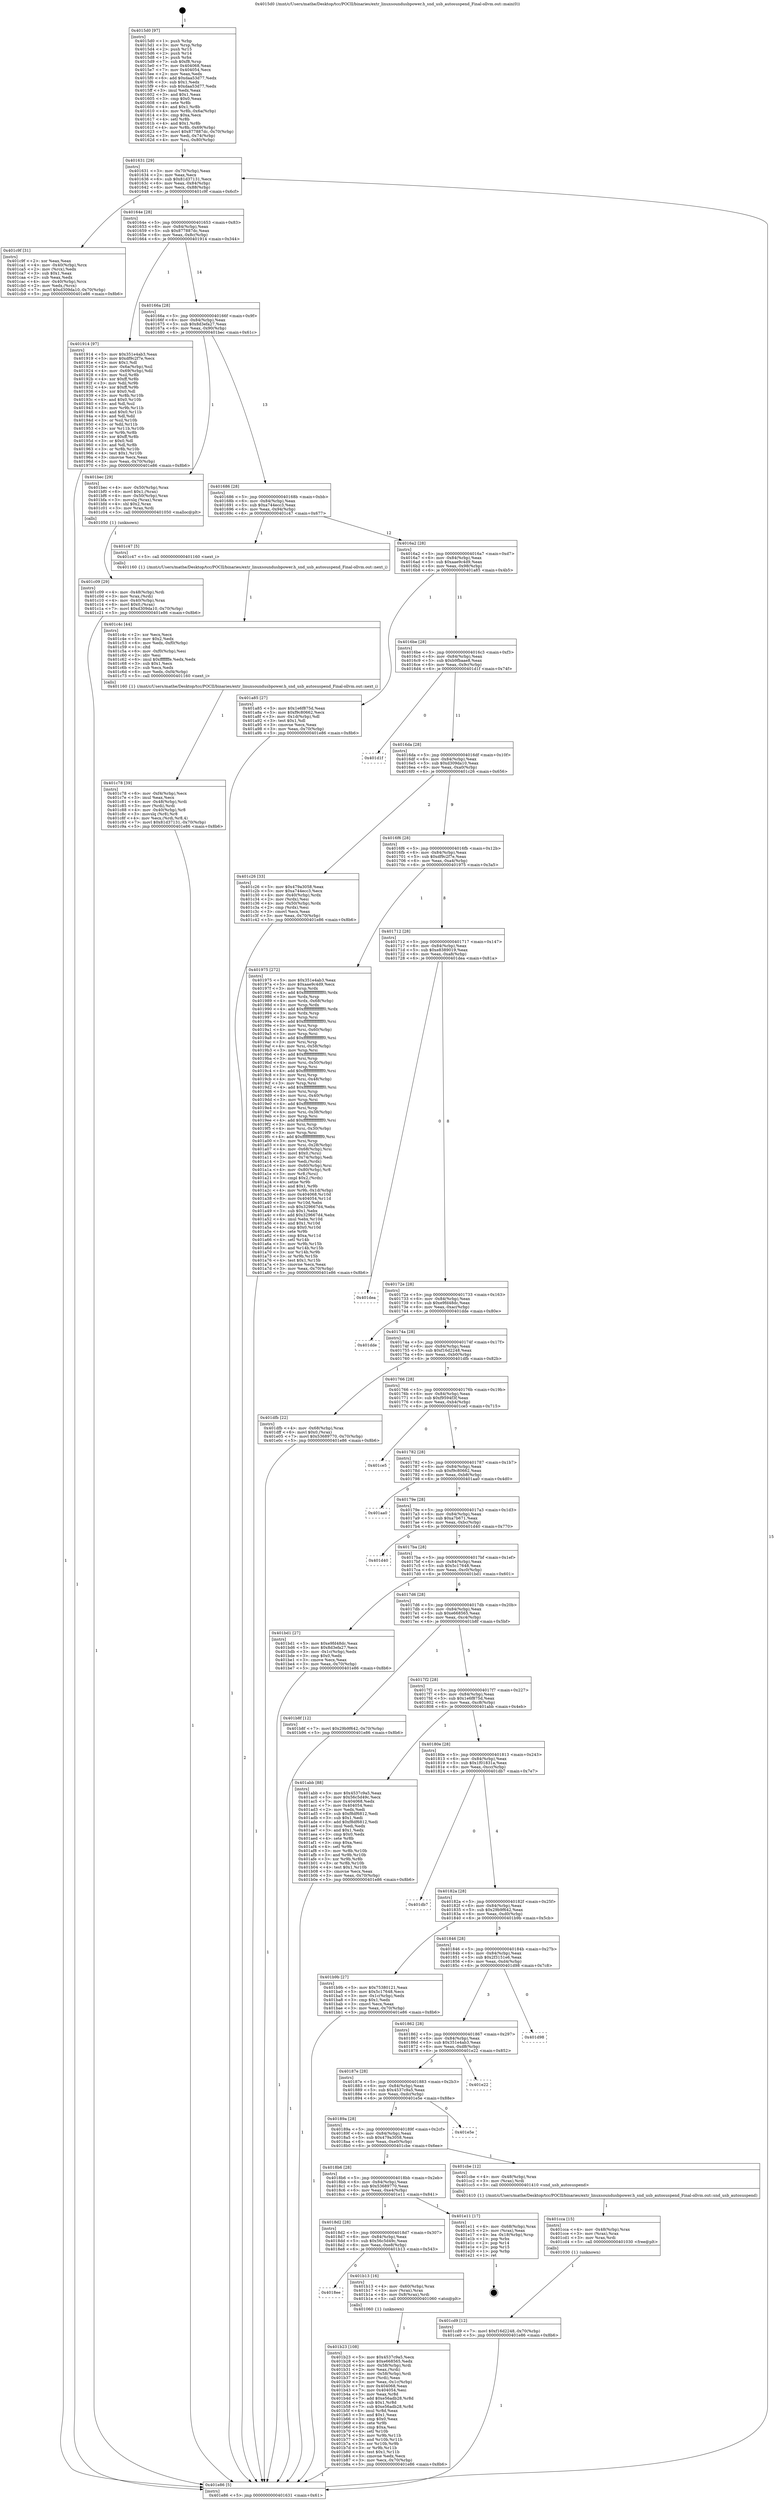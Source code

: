 digraph "0x4015d0" {
  label = "0x4015d0 (/mnt/c/Users/mathe/Desktop/tcc/POCII/binaries/extr_linuxsoundusbpower.h_snd_usb_autosuspend_Final-ollvm.out::main(0))"
  labelloc = "t"
  node[shape=record]

  Entry [label="",width=0.3,height=0.3,shape=circle,fillcolor=black,style=filled]
  "0x401631" [label="{
     0x401631 [29]\l
     | [instrs]\l
     &nbsp;&nbsp;0x401631 \<+3\>: mov -0x70(%rbp),%eax\l
     &nbsp;&nbsp;0x401634 \<+2\>: mov %eax,%ecx\l
     &nbsp;&nbsp;0x401636 \<+6\>: sub $0x81d37131,%ecx\l
     &nbsp;&nbsp;0x40163c \<+6\>: mov %eax,-0x84(%rbp)\l
     &nbsp;&nbsp;0x401642 \<+6\>: mov %ecx,-0x88(%rbp)\l
     &nbsp;&nbsp;0x401648 \<+6\>: je 0000000000401c9f \<main+0x6cf\>\l
  }"]
  "0x401c9f" [label="{
     0x401c9f [31]\l
     | [instrs]\l
     &nbsp;&nbsp;0x401c9f \<+2\>: xor %eax,%eax\l
     &nbsp;&nbsp;0x401ca1 \<+4\>: mov -0x40(%rbp),%rcx\l
     &nbsp;&nbsp;0x401ca5 \<+2\>: mov (%rcx),%edx\l
     &nbsp;&nbsp;0x401ca7 \<+3\>: sub $0x1,%eax\l
     &nbsp;&nbsp;0x401caa \<+2\>: sub %eax,%edx\l
     &nbsp;&nbsp;0x401cac \<+4\>: mov -0x40(%rbp),%rcx\l
     &nbsp;&nbsp;0x401cb0 \<+2\>: mov %edx,(%rcx)\l
     &nbsp;&nbsp;0x401cb2 \<+7\>: movl $0xd309da10,-0x70(%rbp)\l
     &nbsp;&nbsp;0x401cb9 \<+5\>: jmp 0000000000401e86 \<main+0x8b6\>\l
  }"]
  "0x40164e" [label="{
     0x40164e [28]\l
     | [instrs]\l
     &nbsp;&nbsp;0x40164e \<+5\>: jmp 0000000000401653 \<main+0x83\>\l
     &nbsp;&nbsp;0x401653 \<+6\>: mov -0x84(%rbp),%eax\l
     &nbsp;&nbsp;0x401659 \<+5\>: sub $0x877887dc,%eax\l
     &nbsp;&nbsp;0x40165e \<+6\>: mov %eax,-0x8c(%rbp)\l
     &nbsp;&nbsp;0x401664 \<+6\>: je 0000000000401914 \<main+0x344\>\l
  }"]
  Exit [label="",width=0.3,height=0.3,shape=circle,fillcolor=black,style=filled,peripheries=2]
  "0x401914" [label="{
     0x401914 [97]\l
     | [instrs]\l
     &nbsp;&nbsp;0x401914 \<+5\>: mov $0x351e4ab3,%eax\l
     &nbsp;&nbsp;0x401919 \<+5\>: mov $0xdf9c2f7e,%ecx\l
     &nbsp;&nbsp;0x40191e \<+2\>: mov $0x1,%dl\l
     &nbsp;&nbsp;0x401920 \<+4\>: mov -0x6a(%rbp),%sil\l
     &nbsp;&nbsp;0x401924 \<+4\>: mov -0x69(%rbp),%dil\l
     &nbsp;&nbsp;0x401928 \<+3\>: mov %sil,%r8b\l
     &nbsp;&nbsp;0x40192b \<+4\>: xor $0xff,%r8b\l
     &nbsp;&nbsp;0x40192f \<+3\>: mov %dil,%r9b\l
     &nbsp;&nbsp;0x401932 \<+4\>: xor $0xff,%r9b\l
     &nbsp;&nbsp;0x401936 \<+3\>: xor $0x0,%dl\l
     &nbsp;&nbsp;0x401939 \<+3\>: mov %r8b,%r10b\l
     &nbsp;&nbsp;0x40193c \<+4\>: and $0x0,%r10b\l
     &nbsp;&nbsp;0x401940 \<+3\>: and %dl,%sil\l
     &nbsp;&nbsp;0x401943 \<+3\>: mov %r9b,%r11b\l
     &nbsp;&nbsp;0x401946 \<+4\>: and $0x0,%r11b\l
     &nbsp;&nbsp;0x40194a \<+3\>: and %dl,%dil\l
     &nbsp;&nbsp;0x40194d \<+3\>: or %sil,%r10b\l
     &nbsp;&nbsp;0x401950 \<+3\>: or %dil,%r11b\l
     &nbsp;&nbsp;0x401953 \<+3\>: xor %r11b,%r10b\l
     &nbsp;&nbsp;0x401956 \<+3\>: or %r9b,%r8b\l
     &nbsp;&nbsp;0x401959 \<+4\>: xor $0xff,%r8b\l
     &nbsp;&nbsp;0x40195d \<+3\>: or $0x0,%dl\l
     &nbsp;&nbsp;0x401960 \<+3\>: and %dl,%r8b\l
     &nbsp;&nbsp;0x401963 \<+3\>: or %r8b,%r10b\l
     &nbsp;&nbsp;0x401966 \<+4\>: test $0x1,%r10b\l
     &nbsp;&nbsp;0x40196a \<+3\>: cmovne %ecx,%eax\l
     &nbsp;&nbsp;0x40196d \<+3\>: mov %eax,-0x70(%rbp)\l
     &nbsp;&nbsp;0x401970 \<+5\>: jmp 0000000000401e86 \<main+0x8b6\>\l
  }"]
  "0x40166a" [label="{
     0x40166a [28]\l
     | [instrs]\l
     &nbsp;&nbsp;0x40166a \<+5\>: jmp 000000000040166f \<main+0x9f\>\l
     &nbsp;&nbsp;0x40166f \<+6\>: mov -0x84(%rbp),%eax\l
     &nbsp;&nbsp;0x401675 \<+5\>: sub $0x8d3efa27,%eax\l
     &nbsp;&nbsp;0x40167a \<+6\>: mov %eax,-0x90(%rbp)\l
     &nbsp;&nbsp;0x401680 \<+6\>: je 0000000000401bec \<main+0x61c\>\l
  }"]
  "0x401e86" [label="{
     0x401e86 [5]\l
     | [instrs]\l
     &nbsp;&nbsp;0x401e86 \<+5\>: jmp 0000000000401631 \<main+0x61\>\l
  }"]
  "0x4015d0" [label="{
     0x4015d0 [97]\l
     | [instrs]\l
     &nbsp;&nbsp;0x4015d0 \<+1\>: push %rbp\l
     &nbsp;&nbsp;0x4015d1 \<+3\>: mov %rsp,%rbp\l
     &nbsp;&nbsp;0x4015d4 \<+2\>: push %r15\l
     &nbsp;&nbsp;0x4015d6 \<+2\>: push %r14\l
     &nbsp;&nbsp;0x4015d8 \<+1\>: push %rbx\l
     &nbsp;&nbsp;0x4015d9 \<+7\>: sub $0xf8,%rsp\l
     &nbsp;&nbsp;0x4015e0 \<+7\>: mov 0x404068,%eax\l
     &nbsp;&nbsp;0x4015e7 \<+7\>: mov 0x404054,%ecx\l
     &nbsp;&nbsp;0x4015ee \<+2\>: mov %eax,%edx\l
     &nbsp;&nbsp;0x4015f0 \<+6\>: add $0xdaa53d77,%edx\l
     &nbsp;&nbsp;0x4015f6 \<+3\>: sub $0x1,%edx\l
     &nbsp;&nbsp;0x4015f9 \<+6\>: sub $0xdaa53d77,%edx\l
     &nbsp;&nbsp;0x4015ff \<+3\>: imul %edx,%eax\l
     &nbsp;&nbsp;0x401602 \<+3\>: and $0x1,%eax\l
     &nbsp;&nbsp;0x401605 \<+3\>: cmp $0x0,%eax\l
     &nbsp;&nbsp;0x401608 \<+4\>: sete %r8b\l
     &nbsp;&nbsp;0x40160c \<+4\>: and $0x1,%r8b\l
     &nbsp;&nbsp;0x401610 \<+4\>: mov %r8b,-0x6a(%rbp)\l
     &nbsp;&nbsp;0x401614 \<+3\>: cmp $0xa,%ecx\l
     &nbsp;&nbsp;0x401617 \<+4\>: setl %r8b\l
     &nbsp;&nbsp;0x40161b \<+4\>: and $0x1,%r8b\l
     &nbsp;&nbsp;0x40161f \<+4\>: mov %r8b,-0x69(%rbp)\l
     &nbsp;&nbsp;0x401623 \<+7\>: movl $0x877887dc,-0x70(%rbp)\l
     &nbsp;&nbsp;0x40162a \<+3\>: mov %edi,-0x74(%rbp)\l
     &nbsp;&nbsp;0x40162d \<+4\>: mov %rsi,-0x80(%rbp)\l
  }"]
  "0x401cd9" [label="{
     0x401cd9 [12]\l
     | [instrs]\l
     &nbsp;&nbsp;0x401cd9 \<+7\>: movl $0xf16d2248,-0x70(%rbp)\l
     &nbsp;&nbsp;0x401ce0 \<+5\>: jmp 0000000000401e86 \<main+0x8b6\>\l
  }"]
  "0x401bec" [label="{
     0x401bec [29]\l
     | [instrs]\l
     &nbsp;&nbsp;0x401bec \<+4\>: mov -0x50(%rbp),%rax\l
     &nbsp;&nbsp;0x401bf0 \<+6\>: movl $0x1,(%rax)\l
     &nbsp;&nbsp;0x401bf6 \<+4\>: mov -0x50(%rbp),%rax\l
     &nbsp;&nbsp;0x401bfa \<+3\>: movslq (%rax),%rax\l
     &nbsp;&nbsp;0x401bfd \<+4\>: shl $0x2,%rax\l
     &nbsp;&nbsp;0x401c01 \<+3\>: mov %rax,%rdi\l
     &nbsp;&nbsp;0x401c04 \<+5\>: call 0000000000401050 \<malloc@plt\>\l
     | [calls]\l
     &nbsp;&nbsp;0x401050 \{1\} (unknown)\l
  }"]
  "0x401686" [label="{
     0x401686 [28]\l
     | [instrs]\l
     &nbsp;&nbsp;0x401686 \<+5\>: jmp 000000000040168b \<main+0xbb\>\l
     &nbsp;&nbsp;0x40168b \<+6\>: mov -0x84(%rbp),%eax\l
     &nbsp;&nbsp;0x401691 \<+5\>: sub $0xa744ecc3,%eax\l
     &nbsp;&nbsp;0x401696 \<+6\>: mov %eax,-0x94(%rbp)\l
     &nbsp;&nbsp;0x40169c \<+6\>: je 0000000000401c47 \<main+0x677\>\l
  }"]
  "0x401cca" [label="{
     0x401cca [15]\l
     | [instrs]\l
     &nbsp;&nbsp;0x401cca \<+4\>: mov -0x48(%rbp),%rax\l
     &nbsp;&nbsp;0x401cce \<+3\>: mov (%rax),%rax\l
     &nbsp;&nbsp;0x401cd1 \<+3\>: mov %rax,%rdi\l
     &nbsp;&nbsp;0x401cd4 \<+5\>: call 0000000000401030 \<free@plt\>\l
     | [calls]\l
     &nbsp;&nbsp;0x401030 \{1\} (unknown)\l
  }"]
  "0x401c47" [label="{
     0x401c47 [5]\l
     | [instrs]\l
     &nbsp;&nbsp;0x401c47 \<+5\>: call 0000000000401160 \<next_i\>\l
     | [calls]\l
     &nbsp;&nbsp;0x401160 \{1\} (/mnt/c/Users/mathe/Desktop/tcc/POCII/binaries/extr_linuxsoundusbpower.h_snd_usb_autosuspend_Final-ollvm.out::next_i)\l
  }"]
  "0x4016a2" [label="{
     0x4016a2 [28]\l
     | [instrs]\l
     &nbsp;&nbsp;0x4016a2 \<+5\>: jmp 00000000004016a7 \<main+0xd7\>\l
     &nbsp;&nbsp;0x4016a7 \<+6\>: mov -0x84(%rbp),%eax\l
     &nbsp;&nbsp;0x4016ad \<+5\>: sub $0xaae9c4d9,%eax\l
     &nbsp;&nbsp;0x4016b2 \<+6\>: mov %eax,-0x98(%rbp)\l
     &nbsp;&nbsp;0x4016b8 \<+6\>: je 0000000000401a85 \<main+0x4b5\>\l
  }"]
  "0x401c78" [label="{
     0x401c78 [39]\l
     | [instrs]\l
     &nbsp;&nbsp;0x401c78 \<+6\>: mov -0xf4(%rbp),%ecx\l
     &nbsp;&nbsp;0x401c7e \<+3\>: imul %eax,%ecx\l
     &nbsp;&nbsp;0x401c81 \<+4\>: mov -0x48(%rbp),%rdi\l
     &nbsp;&nbsp;0x401c85 \<+3\>: mov (%rdi),%rdi\l
     &nbsp;&nbsp;0x401c88 \<+4\>: mov -0x40(%rbp),%r8\l
     &nbsp;&nbsp;0x401c8c \<+3\>: movslq (%r8),%r8\l
     &nbsp;&nbsp;0x401c8f \<+4\>: mov %ecx,(%rdi,%r8,4)\l
     &nbsp;&nbsp;0x401c93 \<+7\>: movl $0x81d37131,-0x70(%rbp)\l
     &nbsp;&nbsp;0x401c9a \<+5\>: jmp 0000000000401e86 \<main+0x8b6\>\l
  }"]
  "0x401a85" [label="{
     0x401a85 [27]\l
     | [instrs]\l
     &nbsp;&nbsp;0x401a85 \<+5\>: mov $0x1e6f875d,%eax\l
     &nbsp;&nbsp;0x401a8a \<+5\>: mov $0xf9c80662,%ecx\l
     &nbsp;&nbsp;0x401a8f \<+3\>: mov -0x1d(%rbp),%dl\l
     &nbsp;&nbsp;0x401a92 \<+3\>: test $0x1,%dl\l
     &nbsp;&nbsp;0x401a95 \<+3\>: cmovne %ecx,%eax\l
     &nbsp;&nbsp;0x401a98 \<+3\>: mov %eax,-0x70(%rbp)\l
     &nbsp;&nbsp;0x401a9b \<+5\>: jmp 0000000000401e86 \<main+0x8b6\>\l
  }"]
  "0x4016be" [label="{
     0x4016be [28]\l
     | [instrs]\l
     &nbsp;&nbsp;0x4016be \<+5\>: jmp 00000000004016c3 \<main+0xf3\>\l
     &nbsp;&nbsp;0x4016c3 \<+6\>: mov -0x84(%rbp),%eax\l
     &nbsp;&nbsp;0x4016c9 \<+5\>: sub $0xb9fbaae8,%eax\l
     &nbsp;&nbsp;0x4016ce \<+6\>: mov %eax,-0x9c(%rbp)\l
     &nbsp;&nbsp;0x4016d4 \<+6\>: je 0000000000401d1f \<main+0x74f\>\l
  }"]
  "0x401c4c" [label="{
     0x401c4c [44]\l
     | [instrs]\l
     &nbsp;&nbsp;0x401c4c \<+2\>: xor %ecx,%ecx\l
     &nbsp;&nbsp;0x401c4e \<+5\>: mov $0x2,%edx\l
     &nbsp;&nbsp;0x401c53 \<+6\>: mov %edx,-0xf0(%rbp)\l
     &nbsp;&nbsp;0x401c59 \<+1\>: cltd\l
     &nbsp;&nbsp;0x401c5a \<+6\>: mov -0xf0(%rbp),%esi\l
     &nbsp;&nbsp;0x401c60 \<+2\>: idiv %esi\l
     &nbsp;&nbsp;0x401c62 \<+6\>: imul $0xfffffffe,%edx,%edx\l
     &nbsp;&nbsp;0x401c68 \<+3\>: sub $0x1,%ecx\l
     &nbsp;&nbsp;0x401c6b \<+2\>: sub %ecx,%edx\l
     &nbsp;&nbsp;0x401c6d \<+6\>: mov %edx,-0xf4(%rbp)\l
     &nbsp;&nbsp;0x401c73 \<+5\>: call 0000000000401160 \<next_i\>\l
     | [calls]\l
     &nbsp;&nbsp;0x401160 \{1\} (/mnt/c/Users/mathe/Desktop/tcc/POCII/binaries/extr_linuxsoundusbpower.h_snd_usb_autosuspend_Final-ollvm.out::next_i)\l
  }"]
  "0x401d1f" [label="{
     0x401d1f\l
  }", style=dashed]
  "0x4016da" [label="{
     0x4016da [28]\l
     | [instrs]\l
     &nbsp;&nbsp;0x4016da \<+5\>: jmp 00000000004016df \<main+0x10f\>\l
     &nbsp;&nbsp;0x4016df \<+6\>: mov -0x84(%rbp),%eax\l
     &nbsp;&nbsp;0x4016e5 \<+5\>: sub $0xd309da10,%eax\l
     &nbsp;&nbsp;0x4016ea \<+6\>: mov %eax,-0xa0(%rbp)\l
     &nbsp;&nbsp;0x4016f0 \<+6\>: je 0000000000401c26 \<main+0x656\>\l
  }"]
  "0x401c09" [label="{
     0x401c09 [29]\l
     | [instrs]\l
     &nbsp;&nbsp;0x401c09 \<+4\>: mov -0x48(%rbp),%rdi\l
     &nbsp;&nbsp;0x401c0d \<+3\>: mov %rax,(%rdi)\l
     &nbsp;&nbsp;0x401c10 \<+4\>: mov -0x40(%rbp),%rax\l
     &nbsp;&nbsp;0x401c14 \<+6\>: movl $0x0,(%rax)\l
     &nbsp;&nbsp;0x401c1a \<+7\>: movl $0xd309da10,-0x70(%rbp)\l
     &nbsp;&nbsp;0x401c21 \<+5\>: jmp 0000000000401e86 \<main+0x8b6\>\l
  }"]
  "0x401c26" [label="{
     0x401c26 [33]\l
     | [instrs]\l
     &nbsp;&nbsp;0x401c26 \<+5\>: mov $0x479a3058,%eax\l
     &nbsp;&nbsp;0x401c2b \<+5\>: mov $0xa744ecc3,%ecx\l
     &nbsp;&nbsp;0x401c30 \<+4\>: mov -0x40(%rbp),%rdx\l
     &nbsp;&nbsp;0x401c34 \<+2\>: mov (%rdx),%esi\l
     &nbsp;&nbsp;0x401c36 \<+4\>: mov -0x50(%rbp),%rdx\l
     &nbsp;&nbsp;0x401c3a \<+2\>: cmp (%rdx),%esi\l
     &nbsp;&nbsp;0x401c3c \<+3\>: cmovl %ecx,%eax\l
     &nbsp;&nbsp;0x401c3f \<+3\>: mov %eax,-0x70(%rbp)\l
     &nbsp;&nbsp;0x401c42 \<+5\>: jmp 0000000000401e86 \<main+0x8b6\>\l
  }"]
  "0x4016f6" [label="{
     0x4016f6 [28]\l
     | [instrs]\l
     &nbsp;&nbsp;0x4016f6 \<+5\>: jmp 00000000004016fb \<main+0x12b\>\l
     &nbsp;&nbsp;0x4016fb \<+6\>: mov -0x84(%rbp),%eax\l
     &nbsp;&nbsp;0x401701 \<+5\>: sub $0xdf9c2f7e,%eax\l
     &nbsp;&nbsp;0x401706 \<+6\>: mov %eax,-0xa4(%rbp)\l
     &nbsp;&nbsp;0x40170c \<+6\>: je 0000000000401975 \<main+0x3a5\>\l
  }"]
  "0x401b23" [label="{
     0x401b23 [108]\l
     | [instrs]\l
     &nbsp;&nbsp;0x401b23 \<+5\>: mov $0x4537c9a5,%ecx\l
     &nbsp;&nbsp;0x401b28 \<+5\>: mov $0xe668565,%edx\l
     &nbsp;&nbsp;0x401b2d \<+4\>: mov -0x58(%rbp),%rdi\l
     &nbsp;&nbsp;0x401b31 \<+2\>: mov %eax,(%rdi)\l
     &nbsp;&nbsp;0x401b33 \<+4\>: mov -0x58(%rbp),%rdi\l
     &nbsp;&nbsp;0x401b37 \<+2\>: mov (%rdi),%eax\l
     &nbsp;&nbsp;0x401b39 \<+3\>: mov %eax,-0x1c(%rbp)\l
     &nbsp;&nbsp;0x401b3c \<+7\>: mov 0x404068,%eax\l
     &nbsp;&nbsp;0x401b43 \<+7\>: mov 0x404054,%esi\l
     &nbsp;&nbsp;0x401b4a \<+3\>: mov %eax,%r8d\l
     &nbsp;&nbsp;0x401b4d \<+7\>: add $0xe56adb28,%r8d\l
     &nbsp;&nbsp;0x401b54 \<+4\>: sub $0x1,%r8d\l
     &nbsp;&nbsp;0x401b58 \<+7\>: sub $0xe56adb28,%r8d\l
     &nbsp;&nbsp;0x401b5f \<+4\>: imul %r8d,%eax\l
     &nbsp;&nbsp;0x401b63 \<+3\>: and $0x1,%eax\l
     &nbsp;&nbsp;0x401b66 \<+3\>: cmp $0x0,%eax\l
     &nbsp;&nbsp;0x401b69 \<+4\>: sete %r9b\l
     &nbsp;&nbsp;0x401b6d \<+3\>: cmp $0xa,%esi\l
     &nbsp;&nbsp;0x401b70 \<+4\>: setl %r10b\l
     &nbsp;&nbsp;0x401b74 \<+3\>: mov %r9b,%r11b\l
     &nbsp;&nbsp;0x401b77 \<+3\>: and %r10b,%r11b\l
     &nbsp;&nbsp;0x401b7a \<+3\>: xor %r10b,%r9b\l
     &nbsp;&nbsp;0x401b7d \<+3\>: or %r9b,%r11b\l
     &nbsp;&nbsp;0x401b80 \<+4\>: test $0x1,%r11b\l
     &nbsp;&nbsp;0x401b84 \<+3\>: cmovne %edx,%ecx\l
     &nbsp;&nbsp;0x401b87 \<+3\>: mov %ecx,-0x70(%rbp)\l
     &nbsp;&nbsp;0x401b8a \<+5\>: jmp 0000000000401e86 \<main+0x8b6\>\l
  }"]
  "0x401975" [label="{
     0x401975 [272]\l
     | [instrs]\l
     &nbsp;&nbsp;0x401975 \<+5\>: mov $0x351e4ab3,%eax\l
     &nbsp;&nbsp;0x40197a \<+5\>: mov $0xaae9c4d9,%ecx\l
     &nbsp;&nbsp;0x40197f \<+3\>: mov %rsp,%rdx\l
     &nbsp;&nbsp;0x401982 \<+4\>: add $0xfffffffffffffff0,%rdx\l
     &nbsp;&nbsp;0x401986 \<+3\>: mov %rdx,%rsp\l
     &nbsp;&nbsp;0x401989 \<+4\>: mov %rdx,-0x68(%rbp)\l
     &nbsp;&nbsp;0x40198d \<+3\>: mov %rsp,%rdx\l
     &nbsp;&nbsp;0x401990 \<+4\>: add $0xfffffffffffffff0,%rdx\l
     &nbsp;&nbsp;0x401994 \<+3\>: mov %rdx,%rsp\l
     &nbsp;&nbsp;0x401997 \<+3\>: mov %rsp,%rsi\l
     &nbsp;&nbsp;0x40199a \<+4\>: add $0xfffffffffffffff0,%rsi\l
     &nbsp;&nbsp;0x40199e \<+3\>: mov %rsi,%rsp\l
     &nbsp;&nbsp;0x4019a1 \<+4\>: mov %rsi,-0x60(%rbp)\l
     &nbsp;&nbsp;0x4019a5 \<+3\>: mov %rsp,%rsi\l
     &nbsp;&nbsp;0x4019a8 \<+4\>: add $0xfffffffffffffff0,%rsi\l
     &nbsp;&nbsp;0x4019ac \<+3\>: mov %rsi,%rsp\l
     &nbsp;&nbsp;0x4019af \<+4\>: mov %rsi,-0x58(%rbp)\l
     &nbsp;&nbsp;0x4019b3 \<+3\>: mov %rsp,%rsi\l
     &nbsp;&nbsp;0x4019b6 \<+4\>: add $0xfffffffffffffff0,%rsi\l
     &nbsp;&nbsp;0x4019ba \<+3\>: mov %rsi,%rsp\l
     &nbsp;&nbsp;0x4019bd \<+4\>: mov %rsi,-0x50(%rbp)\l
     &nbsp;&nbsp;0x4019c1 \<+3\>: mov %rsp,%rsi\l
     &nbsp;&nbsp;0x4019c4 \<+4\>: add $0xfffffffffffffff0,%rsi\l
     &nbsp;&nbsp;0x4019c8 \<+3\>: mov %rsi,%rsp\l
     &nbsp;&nbsp;0x4019cb \<+4\>: mov %rsi,-0x48(%rbp)\l
     &nbsp;&nbsp;0x4019cf \<+3\>: mov %rsp,%rsi\l
     &nbsp;&nbsp;0x4019d2 \<+4\>: add $0xfffffffffffffff0,%rsi\l
     &nbsp;&nbsp;0x4019d6 \<+3\>: mov %rsi,%rsp\l
     &nbsp;&nbsp;0x4019d9 \<+4\>: mov %rsi,-0x40(%rbp)\l
     &nbsp;&nbsp;0x4019dd \<+3\>: mov %rsp,%rsi\l
     &nbsp;&nbsp;0x4019e0 \<+4\>: add $0xfffffffffffffff0,%rsi\l
     &nbsp;&nbsp;0x4019e4 \<+3\>: mov %rsi,%rsp\l
     &nbsp;&nbsp;0x4019e7 \<+4\>: mov %rsi,-0x38(%rbp)\l
     &nbsp;&nbsp;0x4019eb \<+3\>: mov %rsp,%rsi\l
     &nbsp;&nbsp;0x4019ee \<+4\>: add $0xfffffffffffffff0,%rsi\l
     &nbsp;&nbsp;0x4019f2 \<+3\>: mov %rsi,%rsp\l
     &nbsp;&nbsp;0x4019f5 \<+4\>: mov %rsi,-0x30(%rbp)\l
     &nbsp;&nbsp;0x4019f9 \<+3\>: mov %rsp,%rsi\l
     &nbsp;&nbsp;0x4019fc \<+4\>: add $0xfffffffffffffff0,%rsi\l
     &nbsp;&nbsp;0x401a00 \<+3\>: mov %rsi,%rsp\l
     &nbsp;&nbsp;0x401a03 \<+4\>: mov %rsi,-0x28(%rbp)\l
     &nbsp;&nbsp;0x401a07 \<+4\>: mov -0x68(%rbp),%rsi\l
     &nbsp;&nbsp;0x401a0b \<+6\>: movl $0x0,(%rsi)\l
     &nbsp;&nbsp;0x401a11 \<+3\>: mov -0x74(%rbp),%edi\l
     &nbsp;&nbsp;0x401a14 \<+2\>: mov %edi,(%rdx)\l
     &nbsp;&nbsp;0x401a16 \<+4\>: mov -0x60(%rbp),%rsi\l
     &nbsp;&nbsp;0x401a1a \<+4\>: mov -0x80(%rbp),%r8\l
     &nbsp;&nbsp;0x401a1e \<+3\>: mov %r8,(%rsi)\l
     &nbsp;&nbsp;0x401a21 \<+3\>: cmpl $0x2,(%rdx)\l
     &nbsp;&nbsp;0x401a24 \<+4\>: setne %r9b\l
     &nbsp;&nbsp;0x401a28 \<+4\>: and $0x1,%r9b\l
     &nbsp;&nbsp;0x401a2c \<+4\>: mov %r9b,-0x1d(%rbp)\l
     &nbsp;&nbsp;0x401a30 \<+8\>: mov 0x404068,%r10d\l
     &nbsp;&nbsp;0x401a38 \<+8\>: mov 0x404054,%r11d\l
     &nbsp;&nbsp;0x401a40 \<+3\>: mov %r10d,%ebx\l
     &nbsp;&nbsp;0x401a43 \<+6\>: sub $0x329667d4,%ebx\l
     &nbsp;&nbsp;0x401a49 \<+3\>: sub $0x1,%ebx\l
     &nbsp;&nbsp;0x401a4c \<+6\>: add $0x329667d4,%ebx\l
     &nbsp;&nbsp;0x401a52 \<+4\>: imul %ebx,%r10d\l
     &nbsp;&nbsp;0x401a56 \<+4\>: and $0x1,%r10d\l
     &nbsp;&nbsp;0x401a5a \<+4\>: cmp $0x0,%r10d\l
     &nbsp;&nbsp;0x401a5e \<+4\>: sete %r9b\l
     &nbsp;&nbsp;0x401a62 \<+4\>: cmp $0xa,%r11d\l
     &nbsp;&nbsp;0x401a66 \<+4\>: setl %r14b\l
     &nbsp;&nbsp;0x401a6a \<+3\>: mov %r9b,%r15b\l
     &nbsp;&nbsp;0x401a6d \<+3\>: and %r14b,%r15b\l
     &nbsp;&nbsp;0x401a70 \<+3\>: xor %r14b,%r9b\l
     &nbsp;&nbsp;0x401a73 \<+3\>: or %r9b,%r15b\l
     &nbsp;&nbsp;0x401a76 \<+4\>: test $0x1,%r15b\l
     &nbsp;&nbsp;0x401a7a \<+3\>: cmovne %ecx,%eax\l
     &nbsp;&nbsp;0x401a7d \<+3\>: mov %eax,-0x70(%rbp)\l
     &nbsp;&nbsp;0x401a80 \<+5\>: jmp 0000000000401e86 \<main+0x8b6\>\l
  }"]
  "0x401712" [label="{
     0x401712 [28]\l
     | [instrs]\l
     &nbsp;&nbsp;0x401712 \<+5\>: jmp 0000000000401717 \<main+0x147\>\l
     &nbsp;&nbsp;0x401717 \<+6\>: mov -0x84(%rbp),%eax\l
     &nbsp;&nbsp;0x40171d \<+5\>: sub $0xe8389019,%eax\l
     &nbsp;&nbsp;0x401722 \<+6\>: mov %eax,-0xa8(%rbp)\l
     &nbsp;&nbsp;0x401728 \<+6\>: je 0000000000401dea \<main+0x81a\>\l
  }"]
  "0x4018ee" [label="{
     0x4018ee\l
  }", style=dashed]
  "0x401b13" [label="{
     0x401b13 [16]\l
     | [instrs]\l
     &nbsp;&nbsp;0x401b13 \<+4\>: mov -0x60(%rbp),%rax\l
     &nbsp;&nbsp;0x401b17 \<+3\>: mov (%rax),%rax\l
     &nbsp;&nbsp;0x401b1a \<+4\>: mov 0x8(%rax),%rdi\l
     &nbsp;&nbsp;0x401b1e \<+5\>: call 0000000000401060 \<atoi@plt\>\l
     | [calls]\l
     &nbsp;&nbsp;0x401060 \{1\} (unknown)\l
  }"]
  "0x401dea" [label="{
     0x401dea\l
  }", style=dashed]
  "0x40172e" [label="{
     0x40172e [28]\l
     | [instrs]\l
     &nbsp;&nbsp;0x40172e \<+5\>: jmp 0000000000401733 \<main+0x163\>\l
     &nbsp;&nbsp;0x401733 \<+6\>: mov -0x84(%rbp),%eax\l
     &nbsp;&nbsp;0x401739 \<+5\>: sub $0xe9fd48dc,%eax\l
     &nbsp;&nbsp;0x40173e \<+6\>: mov %eax,-0xac(%rbp)\l
     &nbsp;&nbsp;0x401744 \<+6\>: je 0000000000401dde \<main+0x80e\>\l
  }"]
  "0x4018d2" [label="{
     0x4018d2 [28]\l
     | [instrs]\l
     &nbsp;&nbsp;0x4018d2 \<+5\>: jmp 00000000004018d7 \<main+0x307\>\l
     &nbsp;&nbsp;0x4018d7 \<+6\>: mov -0x84(%rbp),%eax\l
     &nbsp;&nbsp;0x4018dd \<+5\>: sub $0x56c5d49c,%eax\l
     &nbsp;&nbsp;0x4018e2 \<+6\>: mov %eax,-0xe8(%rbp)\l
     &nbsp;&nbsp;0x4018e8 \<+6\>: je 0000000000401b13 \<main+0x543\>\l
  }"]
  "0x401dde" [label="{
     0x401dde\l
  }", style=dashed]
  "0x40174a" [label="{
     0x40174a [28]\l
     | [instrs]\l
     &nbsp;&nbsp;0x40174a \<+5\>: jmp 000000000040174f \<main+0x17f\>\l
     &nbsp;&nbsp;0x40174f \<+6\>: mov -0x84(%rbp),%eax\l
     &nbsp;&nbsp;0x401755 \<+5\>: sub $0xf16d2248,%eax\l
     &nbsp;&nbsp;0x40175a \<+6\>: mov %eax,-0xb0(%rbp)\l
     &nbsp;&nbsp;0x401760 \<+6\>: je 0000000000401dfb \<main+0x82b\>\l
  }"]
  "0x401e11" [label="{
     0x401e11 [17]\l
     | [instrs]\l
     &nbsp;&nbsp;0x401e11 \<+4\>: mov -0x68(%rbp),%rax\l
     &nbsp;&nbsp;0x401e15 \<+2\>: mov (%rax),%eax\l
     &nbsp;&nbsp;0x401e17 \<+4\>: lea -0x18(%rbp),%rsp\l
     &nbsp;&nbsp;0x401e1b \<+1\>: pop %rbx\l
     &nbsp;&nbsp;0x401e1c \<+2\>: pop %r14\l
     &nbsp;&nbsp;0x401e1e \<+2\>: pop %r15\l
     &nbsp;&nbsp;0x401e20 \<+1\>: pop %rbp\l
     &nbsp;&nbsp;0x401e21 \<+1\>: ret\l
  }"]
  "0x401dfb" [label="{
     0x401dfb [22]\l
     | [instrs]\l
     &nbsp;&nbsp;0x401dfb \<+4\>: mov -0x68(%rbp),%rax\l
     &nbsp;&nbsp;0x401dff \<+6\>: movl $0x0,(%rax)\l
     &nbsp;&nbsp;0x401e05 \<+7\>: movl $0x53689770,-0x70(%rbp)\l
     &nbsp;&nbsp;0x401e0c \<+5\>: jmp 0000000000401e86 \<main+0x8b6\>\l
  }"]
  "0x401766" [label="{
     0x401766 [28]\l
     | [instrs]\l
     &nbsp;&nbsp;0x401766 \<+5\>: jmp 000000000040176b \<main+0x19b\>\l
     &nbsp;&nbsp;0x40176b \<+6\>: mov -0x84(%rbp),%eax\l
     &nbsp;&nbsp;0x401771 \<+5\>: sub $0xf9594f3f,%eax\l
     &nbsp;&nbsp;0x401776 \<+6\>: mov %eax,-0xb4(%rbp)\l
     &nbsp;&nbsp;0x40177c \<+6\>: je 0000000000401ce5 \<main+0x715\>\l
  }"]
  "0x4018b6" [label="{
     0x4018b6 [28]\l
     | [instrs]\l
     &nbsp;&nbsp;0x4018b6 \<+5\>: jmp 00000000004018bb \<main+0x2eb\>\l
     &nbsp;&nbsp;0x4018bb \<+6\>: mov -0x84(%rbp),%eax\l
     &nbsp;&nbsp;0x4018c1 \<+5\>: sub $0x53689770,%eax\l
     &nbsp;&nbsp;0x4018c6 \<+6\>: mov %eax,-0xe4(%rbp)\l
     &nbsp;&nbsp;0x4018cc \<+6\>: je 0000000000401e11 \<main+0x841\>\l
  }"]
  "0x401ce5" [label="{
     0x401ce5\l
  }", style=dashed]
  "0x401782" [label="{
     0x401782 [28]\l
     | [instrs]\l
     &nbsp;&nbsp;0x401782 \<+5\>: jmp 0000000000401787 \<main+0x1b7\>\l
     &nbsp;&nbsp;0x401787 \<+6\>: mov -0x84(%rbp),%eax\l
     &nbsp;&nbsp;0x40178d \<+5\>: sub $0xf9c80662,%eax\l
     &nbsp;&nbsp;0x401792 \<+6\>: mov %eax,-0xb8(%rbp)\l
     &nbsp;&nbsp;0x401798 \<+6\>: je 0000000000401aa0 \<main+0x4d0\>\l
  }"]
  "0x401cbe" [label="{
     0x401cbe [12]\l
     | [instrs]\l
     &nbsp;&nbsp;0x401cbe \<+4\>: mov -0x48(%rbp),%rax\l
     &nbsp;&nbsp;0x401cc2 \<+3\>: mov (%rax),%rdi\l
     &nbsp;&nbsp;0x401cc5 \<+5\>: call 0000000000401410 \<snd_usb_autosuspend\>\l
     | [calls]\l
     &nbsp;&nbsp;0x401410 \{1\} (/mnt/c/Users/mathe/Desktop/tcc/POCII/binaries/extr_linuxsoundusbpower.h_snd_usb_autosuspend_Final-ollvm.out::snd_usb_autosuspend)\l
  }"]
  "0x401aa0" [label="{
     0x401aa0\l
  }", style=dashed]
  "0x40179e" [label="{
     0x40179e [28]\l
     | [instrs]\l
     &nbsp;&nbsp;0x40179e \<+5\>: jmp 00000000004017a3 \<main+0x1d3\>\l
     &nbsp;&nbsp;0x4017a3 \<+6\>: mov -0x84(%rbp),%eax\l
     &nbsp;&nbsp;0x4017a9 \<+5\>: sub $0xa7b671,%eax\l
     &nbsp;&nbsp;0x4017ae \<+6\>: mov %eax,-0xbc(%rbp)\l
     &nbsp;&nbsp;0x4017b4 \<+6\>: je 0000000000401d40 \<main+0x770\>\l
  }"]
  "0x40189a" [label="{
     0x40189a [28]\l
     | [instrs]\l
     &nbsp;&nbsp;0x40189a \<+5\>: jmp 000000000040189f \<main+0x2cf\>\l
     &nbsp;&nbsp;0x40189f \<+6\>: mov -0x84(%rbp),%eax\l
     &nbsp;&nbsp;0x4018a5 \<+5\>: sub $0x479a3058,%eax\l
     &nbsp;&nbsp;0x4018aa \<+6\>: mov %eax,-0xe0(%rbp)\l
     &nbsp;&nbsp;0x4018b0 \<+6\>: je 0000000000401cbe \<main+0x6ee\>\l
  }"]
  "0x401d40" [label="{
     0x401d40\l
  }", style=dashed]
  "0x4017ba" [label="{
     0x4017ba [28]\l
     | [instrs]\l
     &nbsp;&nbsp;0x4017ba \<+5\>: jmp 00000000004017bf \<main+0x1ef\>\l
     &nbsp;&nbsp;0x4017bf \<+6\>: mov -0x84(%rbp),%eax\l
     &nbsp;&nbsp;0x4017c5 \<+5\>: sub $0x5c17648,%eax\l
     &nbsp;&nbsp;0x4017ca \<+6\>: mov %eax,-0xc0(%rbp)\l
     &nbsp;&nbsp;0x4017d0 \<+6\>: je 0000000000401bd1 \<main+0x601\>\l
  }"]
  "0x401e5e" [label="{
     0x401e5e\l
  }", style=dashed]
  "0x401bd1" [label="{
     0x401bd1 [27]\l
     | [instrs]\l
     &nbsp;&nbsp;0x401bd1 \<+5\>: mov $0xe9fd48dc,%eax\l
     &nbsp;&nbsp;0x401bd6 \<+5\>: mov $0x8d3efa27,%ecx\l
     &nbsp;&nbsp;0x401bdb \<+3\>: mov -0x1c(%rbp),%edx\l
     &nbsp;&nbsp;0x401bde \<+3\>: cmp $0x0,%edx\l
     &nbsp;&nbsp;0x401be1 \<+3\>: cmove %ecx,%eax\l
     &nbsp;&nbsp;0x401be4 \<+3\>: mov %eax,-0x70(%rbp)\l
     &nbsp;&nbsp;0x401be7 \<+5\>: jmp 0000000000401e86 \<main+0x8b6\>\l
  }"]
  "0x4017d6" [label="{
     0x4017d6 [28]\l
     | [instrs]\l
     &nbsp;&nbsp;0x4017d6 \<+5\>: jmp 00000000004017db \<main+0x20b\>\l
     &nbsp;&nbsp;0x4017db \<+6\>: mov -0x84(%rbp),%eax\l
     &nbsp;&nbsp;0x4017e1 \<+5\>: sub $0xe668565,%eax\l
     &nbsp;&nbsp;0x4017e6 \<+6\>: mov %eax,-0xc4(%rbp)\l
     &nbsp;&nbsp;0x4017ec \<+6\>: je 0000000000401b8f \<main+0x5bf\>\l
  }"]
  "0x40187e" [label="{
     0x40187e [28]\l
     | [instrs]\l
     &nbsp;&nbsp;0x40187e \<+5\>: jmp 0000000000401883 \<main+0x2b3\>\l
     &nbsp;&nbsp;0x401883 \<+6\>: mov -0x84(%rbp),%eax\l
     &nbsp;&nbsp;0x401889 \<+5\>: sub $0x4537c9a5,%eax\l
     &nbsp;&nbsp;0x40188e \<+6\>: mov %eax,-0xdc(%rbp)\l
     &nbsp;&nbsp;0x401894 \<+6\>: je 0000000000401e5e \<main+0x88e\>\l
  }"]
  "0x401b8f" [label="{
     0x401b8f [12]\l
     | [instrs]\l
     &nbsp;&nbsp;0x401b8f \<+7\>: movl $0x29b9f642,-0x70(%rbp)\l
     &nbsp;&nbsp;0x401b96 \<+5\>: jmp 0000000000401e86 \<main+0x8b6\>\l
  }"]
  "0x4017f2" [label="{
     0x4017f2 [28]\l
     | [instrs]\l
     &nbsp;&nbsp;0x4017f2 \<+5\>: jmp 00000000004017f7 \<main+0x227\>\l
     &nbsp;&nbsp;0x4017f7 \<+6\>: mov -0x84(%rbp),%eax\l
     &nbsp;&nbsp;0x4017fd \<+5\>: sub $0x1e6f875d,%eax\l
     &nbsp;&nbsp;0x401802 \<+6\>: mov %eax,-0xc8(%rbp)\l
     &nbsp;&nbsp;0x401808 \<+6\>: je 0000000000401abb \<main+0x4eb\>\l
  }"]
  "0x401e22" [label="{
     0x401e22\l
  }", style=dashed]
  "0x401abb" [label="{
     0x401abb [88]\l
     | [instrs]\l
     &nbsp;&nbsp;0x401abb \<+5\>: mov $0x4537c9a5,%eax\l
     &nbsp;&nbsp;0x401ac0 \<+5\>: mov $0x56c5d49c,%ecx\l
     &nbsp;&nbsp;0x401ac5 \<+7\>: mov 0x404068,%edx\l
     &nbsp;&nbsp;0x401acc \<+7\>: mov 0x404054,%esi\l
     &nbsp;&nbsp;0x401ad3 \<+2\>: mov %edx,%edi\l
     &nbsp;&nbsp;0x401ad5 \<+6\>: sub $0xf8df6812,%edi\l
     &nbsp;&nbsp;0x401adb \<+3\>: sub $0x1,%edi\l
     &nbsp;&nbsp;0x401ade \<+6\>: add $0xf8df6812,%edi\l
     &nbsp;&nbsp;0x401ae4 \<+3\>: imul %edi,%edx\l
     &nbsp;&nbsp;0x401ae7 \<+3\>: and $0x1,%edx\l
     &nbsp;&nbsp;0x401aea \<+3\>: cmp $0x0,%edx\l
     &nbsp;&nbsp;0x401aed \<+4\>: sete %r8b\l
     &nbsp;&nbsp;0x401af1 \<+3\>: cmp $0xa,%esi\l
     &nbsp;&nbsp;0x401af4 \<+4\>: setl %r9b\l
     &nbsp;&nbsp;0x401af8 \<+3\>: mov %r8b,%r10b\l
     &nbsp;&nbsp;0x401afb \<+3\>: and %r9b,%r10b\l
     &nbsp;&nbsp;0x401afe \<+3\>: xor %r9b,%r8b\l
     &nbsp;&nbsp;0x401b01 \<+3\>: or %r8b,%r10b\l
     &nbsp;&nbsp;0x401b04 \<+4\>: test $0x1,%r10b\l
     &nbsp;&nbsp;0x401b08 \<+3\>: cmovne %ecx,%eax\l
     &nbsp;&nbsp;0x401b0b \<+3\>: mov %eax,-0x70(%rbp)\l
     &nbsp;&nbsp;0x401b0e \<+5\>: jmp 0000000000401e86 \<main+0x8b6\>\l
  }"]
  "0x40180e" [label="{
     0x40180e [28]\l
     | [instrs]\l
     &nbsp;&nbsp;0x40180e \<+5\>: jmp 0000000000401813 \<main+0x243\>\l
     &nbsp;&nbsp;0x401813 \<+6\>: mov -0x84(%rbp),%eax\l
     &nbsp;&nbsp;0x401819 \<+5\>: sub $0x1f01831a,%eax\l
     &nbsp;&nbsp;0x40181e \<+6\>: mov %eax,-0xcc(%rbp)\l
     &nbsp;&nbsp;0x401824 \<+6\>: je 0000000000401db7 \<main+0x7e7\>\l
  }"]
  "0x401862" [label="{
     0x401862 [28]\l
     | [instrs]\l
     &nbsp;&nbsp;0x401862 \<+5\>: jmp 0000000000401867 \<main+0x297\>\l
     &nbsp;&nbsp;0x401867 \<+6\>: mov -0x84(%rbp),%eax\l
     &nbsp;&nbsp;0x40186d \<+5\>: sub $0x351e4ab3,%eax\l
     &nbsp;&nbsp;0x401872 \<+6\>: mov %eax,-0xd8(%rbp)\l
     &nbsp;&nbsp;0x401878 \<+6\>: je 0000000000401e22 \<main+0x852\>\l
  }"]
  "0x401db7" [label="{
     0x401db7\l
  }", style=dashed]
  "0x40182a" [label="{
     0x40182a [28]\l
     | [instrs]\l
     &nbsp;&nbsp;0x40182a \<+5\>: jmp 000000000040182f \<main+0x25f\>\l
     &nbsp;&nbsp;0x40182f \<+6\>: mov -0x84(%rbp),%eax\l
     &nbsp;&nbsp;0x401835 \<+5\>: sub $0x29b9f642,%eax\l
     &nbsp;&nbsp;0x40183a \<+6\>: mov %eax,-0xd0(%rbp)\l
     &nbsp;&nbsp;0x401840 \<+6\>: je 0000000000401b9b \<main+0x5cb\>\l
  }"]
  "0x401d98" [label="{
     0x401d98\l
  }", style=dashed]
  "0x401b9b" [label="{
     0x401b9b [27]\l
     | [instrs]\l
     &nbsp;&nbsp;0x401b9b \<+5\>: mov $0x75380121,%eax\l
     &nbsp;&nbsp;0x401ba0 \<+5\>: mov $0x5c17648,%ecx\l
     &nbsp;&nbsp;0x401ba5 \<+3\>: mov -0x1c(%rbp),%edx\l
     &nbsp;&nbsp;0x401ba8 \<+3\>: cmp $0x1,%edx\l
     &nbsp;&nbsp;0x401bab \<+3\>: cmovl %ecx,%eax\l
     &nbsp;&nbsp;0x401bae \<+3\>: mov %eax,-0x70(%rbp)\l
     &nbsp;&nbsp;0x401bb1 \<+5\>: jmp 0000000000401e86 \<main+0x8b6\>\l
  }"]
  "0x401846" [label="{
     0x401846 [28]\l
     | [instrs]\l
     &nbsp;&nbsp;0x401846 \<+5\>: jmp 000000000040184b \<main+0x27b\>\l
     &nbsp;&nbsp;0x40184b \<+6\>: mov -0x84(%rbp),%eax\l
     &nbsp;&nbsp;0x401851 \<+5\>: sub $0x2f3151e6,%eax\l
     &nbsp;&nbsp;0x401856 \<+6\>: mov %eax,-0xd4(%rbp)\l
     &nbsp;&nbsp;0x40185c \<+6\>: je 0000000000401d98 \<main+0x7c8\>\l
  }"]
  Entry -> "0x4015d0" [label=" 1"]
  "0x401631" -> "0x401c9f" [label=" 1"]
  "0x401631" -> "0x40164e" [label=" 15"]
  "0x401e11" -> Exit [label=" 1"]
  "0x40164e" -> "0x401914" [label=" 1"]
  "0x40164e" -> "0x40166a" [label=" 14"]
  "0x401914" -> "0x401e86" [label=" 1"]
  "0x4015d0" -> "0x401631" [label=" 1"]
  "0x401e86" -> "0x401631" [label=" 15"]
  "0x401dfb" -> "0x401e86" [label=" 1"]
  "0x40166a" -> "0x401bec" [label=" 1"]
  "0x40166a" -> "0x401686" [label=" 13"]
  "0x401cd9" -> "0x401e86" [label=" 1"]
  "0x401686" -> "0x401c47" [label=" 1"]
  "0x401686" -> "0x4016a2" [label=" 12"]
  "0x401cca" -> "0x401cd9" [label=" 1"]
  "0x4016a2" -> "0x401a85" [label=" 1"]
  "0x4016a2" -> "0x4016be" [label=" 11"]
  "0x401cbe" -> "0x401cca" [label=" 1"]
  "0x4016be" -> "0x401d1f" [label=" 0"]
  "0x4016be" -> "0x4016da" [label=" 11"]
  "0x401c9f" -> "0x401e86" [label=" 1"]
  "0x4016da" -> "0x401c26" [label=" 2"]
  "0x4016da" -> "0x4016f6" [label=" 9"]
  "0x401c78" -> "0x401e86" [label=" 1"]
  "0x4016f6" -> "0x401975" [label=" 1"]
  "0x4016f6" -> "0x401712" [label=" 8"]
  "0x401c4c" -> "0x401c78" [label=" 1"]
  "0x401975" -> "0x401e86" [label=" 1"]
  "0x401a85" -> "0x401e86" [label=" 1"]
  "0x401c47" -> "0x401c4c" [label=" 1"]
  "0x401712" -> "0x401dea" [label=" 0"]
  "0x401712" -> "0x40172e" [label=" 8"]
  "0x401c26" -> "0x401e86" [label=" 2"]
  "0x40172e" -> "0x401dde" [label=" 0"]
  "0x40172e" -> "0x40174a" [label=" 8"]
  "0x401bec" -> "0x401c09" [label=" 1"]
  "0x40174a" -> "0x401dfb" [label=" 1"]
  "0x40174a" -> "0x401766" [label=" 7"]
  "0x401bd1" -> "0x401e86" [label=" 1"]
  "0x401766" -> "0x401ce5" [label=" 0"]
  "0x401766" -> "0x401782" [label=" 7"]
  "0x401b8f" -> "0x401e86" [label=" 1"]
  "0x401782" -> "0x401aa0" [label=" 0"]
  "0x401782" -> "0x40179e" [label=" 7"]
  "0x401b23" -> "0x401e86" [label=" 1"]
  "0x40179e" -> "0x401d40" [label=" 0"]
  "0x40179e" -> "0x4017ba" [label=" 7"]
  "0x4018d2" -> "0x4018ee" [label=" 0"]
  "0x4017ba" -> "0x401bd1" [label=" 1"]
  "0x4017ba" -> "0x4017d6" [label=" 6"]
  "0x4018d2" -> "0x401b13" [label=" 1"]
  "0x4017d6" -> "0x401b8f" [label=" 1"]
  "0x4017d6" -> "0x4017f2" [label=" 5"]
  "0x4018b6" -> "0x4018d2" [label=" 1"]
  "0x4017f2" -> "0x401abb" [label=" 1"]
  "0x4017f2" -> "0x40180e" [label=" 4"]
  "0x401abb" -> "0x401e86" [label=" 1"]
  "0x4018b6" -> "0x401e11" [label=" 1"]
  "0x40180e" -> "0x401db7" [label=" 0"]
  "0x40180e" -> "0x40182a" [label=" 4"]
  "0x40189a" -> "0x4018b6" [label=" 2"]
  "0x40182a" -> "0x401b9b" [label=" 1"]
  "0x40182a" -> "0x401846" [label=" 3"]
  "0x40189a" -> "0x401cbe" [label=" 1"]
  "0x401846" -> "0x401d98" [label=" 0"]
  "0x401846" -> "0x401862" [label=" 3"]
  "0x401b9b" -> "0x401e86" [label=" 1"]
  "0x401862" -> "0x401e22" [label=" 0"]
  "0x401862" -> "0x40187e" [label=" 3"]
  "0x401c09" -> "0x401e86" [label=" 1"]
  "0x40187e" -> "0x401e5e" [label=" 0"]
  "0x40187e" -> "0x40189a" [label=" 3"]
  "0x401b13" -> "0x401b23" [label=" 1"]
}
